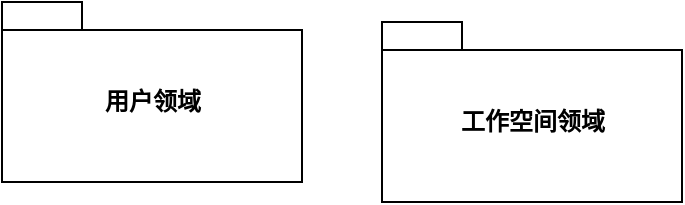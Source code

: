 <mxfile>
    <diagram id="MqJLRedhaiqrJgCrqEpQ" name="领域划分">
        <mxGraphModel dx="1016" dy="678" grid="1" gridSize="10" guides="1" tooltips="1" connect="1" arrows="1" fold="1" page="1" pageScale="1" pageWidth="827" pageHeight="1169" math="0" shadow="0">
            <root>
                <mxCell id="0"/>
                <mxCell id="1" parent="0"/>
                <mxCell id="bmtauUbfsUEjHHxMj3ao-1" value="用户领域" style="shape=folder;fontStyle=1;spacingTop=10;tabWidth=40;tabHeight=14;tabPosition=left;html=1;" vertex="1" parent="1">
                    <mxGeometry x="210" y="600" width="150" height="90" as="geometry"/>
                </mxCell>
                <mxCell id="bmtauUbfsUEjHHxMj3ao-2" value="工作空间领域" style="shape=folder;fontStyle=1;spacingTop=10;tabWidth=40;tabHeight=14;tabPosition=left;html=1;" vertex="1" parent="1">
                    <mxGeometry x="400" y="610" width="150" height="90" as="geometry"/>
                </mxCell>
            </root>
        </mxGraphModel>
    </diagram>
    <diagram id="nOTxdMkIUu_YiSYn9jYf" name="系统上下文">
        <mxGraphModel dx="1016" dy="1847" grid="1" gridSize="10" guides="1" tooltips="1" connect="1" arrows="1" fold="1" page="1" pageScale="1" pageWidth="827" pageHeight="1169" math="0" shadow="0">
            <root>
                <mxCell id="0"/>
                <mxCell id="1" parent="0"/>
                <mxCell id="16" value="" style="rounded=0;whiteSpace=wrap;html=1;fillColor=#f8cecc;strokeColor=#b85450;" parent="1" vertex="1">
                    <mxGeometry x="250" y="-870" width="260" height="460" as="geometry"/>
                </mxCell>
                <mxCell id="2" value="工作空间子系统" style="html=1;" parent="1" vertex="1">
                    <mxGeometry x="320" y="-610" width="110" height="50" as="geometry"/>
                </mxCell>
                <mxCell id="3" value="用户子系统" style="html=1;" parent="1" vertex="1">
                    <mxGeometry x="320" y="-695" width="110" height="50" as="geometry"/>
                </mxCell>
                <mxCell id="4" value="计费子系统" style="html=1;" parent="1" vertex="1">
                    <mxGeometry x="320" y="-510" width="110" height="50" as="geometry"/>
                </mxCell>
                <mxCell id="5" value="管理子系统" style="html=1;" parent="1" vertex="1">
                    <mxGeometry x="320" y="-790" width="110" height="50" as="geometry"/>
                </mxCell>
                <mxCell id="7" style="edgeStyle=none;html=1;endArrow=none;endFill=0;" parent="1" source="6" target="2" edge="1">
                    <mxGeometry relative="1" as="geometry"/>
                </mxCell>
                <mxCell id="12" style="edgeStyle=none;html=1;endArrow=none;endFill=0;" parent="1" source="6" target="3" edge="1">
                    <mxGeometry relative="1" as="geometry"/>
                </mxCell>
                <mxCell id="13" style="edgeStyle=none;html=1;endArrow=none;endFill=0;" parent="1" source="6" target="4" edge="1">
                    <mxGeometry relative="1" as="geometry"/>
                </mxCell>
                <mxCell id="6" value="开发者" style="shape=umlActor;verticalLabelPosition=bottom;verticalAlign=top;html=1;" parent="1" vertex="1">
                    <mxGeometry x="130" y="-630" width="30" height="60" as="geometry"/>
                </mxCell>
                <mxCell id="10" style="edgeStyle=none;html=1;endArrow=none;endFill=0;" parent="1" source="9" target="3" edge="1">
                    <mxGeometry relative="1" as="geometry"/>
                </mxCell>
                <mxCell id="11" style="edgeStyle=none;html=1;endArrow=none;endFill=0;" parent="1" source="9" target="5" edge="1">
                    <mxGeometry relative="1" as="geometry"/>
                </mxCell>
                <mxCell id="9" value="系统管理员" style="shape=umlActor;verticalLabelPosition=bottom;verticalAlign=top;html=1;" parent="1" vertex="1">
                    <mxGeometry x="130" y="-795" width="30" height="60" as="geometry"/>
                </mxCell>
                <mxCell id="15" style="edgeStyle=none;html=1;endArrow=none;endFill=0;" parent="1" source="14" target="4" edge="1">
                    <mxGeometry relative="1" as="geometry"/>
                </mxCell>
                <mxCell id="14" value="财务人员" style="shape=umlActor;verticalLabelPosition=bottom;verticalAlign=top;html=1;" parent="1" vertex="1">
                    <mxGeometry x="130" y="-497.5" width="30" height="60" as="geometry"/>
                </mxCell>
                <mxCell id="17" value="云端工作空间平台" style="text;html=1;align=center;verticalAlign=middle;resizable=0;points=[];autosize=1;strokeColor=none;fillColor=none;" parent="1" vertex="1">
                    <mxGeometry x="315" y="-860" width="120" height="30" as="geometry"/>
                </mxCell>
                <mxCell id="19" style="edgeStyle=none;html=1;endArrow=none;endFill=0;" parent="1" source="18" target="16" edge="1">
                    <mxGeometry relative="1" as="geometry"/>
                </mxCell>
                <mxCell id="18" value="支付平台" style="html=1;" parent="1" vertex="1">
                    <mxGeometry x="630" y="-480" width="110" height="50" as="geometry"/>
                </mxCell>
                <mxCell id="21" style="edgeStyle=none;html=1;endArrow=none;endFill=0;" parent="1" source="20" target="16" edge="1">
                    <mxGeometry relative="1" as="geometry"/>
                </mxCell>
                <mxCell id="20" value="云平台&lt;br&gt;（阿里云、腾讯云...）" style="html=1;" parent="1" vertex="1">
                    <mxGeometry x="630" y="-670" width="110" height="50" as="geometry"/>
                </mxCell>
                <mxCell id="24" style="edgeStyle=none;html=1;endArrow=none;endFill=0;" parent="1" source="22" target="16" edge="1">
                    <mxGeometry relative="1" as="geometry"/>
                </mxCell>
                <mxCell id="22" value="容器系统" style="html=1;" parent="1" vertex="1">
                    <mxGeometry x="630" y="-790" width="110" height="50" as="geometry"/>
                </mxCell>
                <mxCell id="27" style="edgeStyle=none;html=1;endArrow=none;endFill=0;" parent="1" source="26" target="16" edge="1">
                    <mxGeometry relative="1" as="geometry"/>
                </mxCell>
                <mxCell id="26" value="CICD平台" style="html=1;" parent="1" vertex="1">
                    <mxGeometry x="630" y="-570" width="110" height="50" as="geometry"/>
                </mxCell>
            </root>
        </mxGraphModel>
    </diagram>
</mxfile>